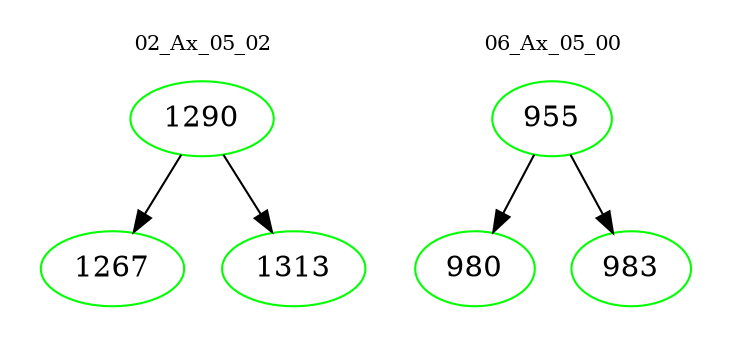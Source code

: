 digraph{
subgraph cluster_0 {
color = white
label = "02_Ax_05_02";
fontsize=10;
T0_1290 [label="1290", color="green"]
T0_1290 -> T0_1267 [color="black"]
T0_1267 [label="1267", color="green"]
T0_1290 -> T0_1313 [color="black"]
T0_1313 [label="1313", color="green"]
}
subgraph cluster_1 {
color = white
label = "06_Ax_05_00";
fontsize=10;
T1_955 [label="955", color="green"]
T1_955 -> T1_980 [color="black"]
T1_980 [label="980", color="green"]
T1_955 -> T1_983 [color="black"]
T1_983 [label="983", color="green"]
}
}

